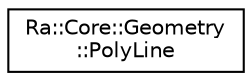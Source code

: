 digraph "Graphical Class Hierarchy"
{
 // INTERACTIVE_SVG=YES
 // LATEX_PDF_SIZE
  edge [fontname="Helvetica",fontsize="10",labelfontname="Helvetica",labelfontsize="10"];
  node [fontname="Helvetica",fontsize="10",shape=record];
  rankdir="LR";
  Node0 [label="Ra::Core::Geometry\l::PolyLine",height=0.2,width=0.4,color="black", fillcolor="white", style="filled",URL="$classRa_1_1Core_1_1Geometry_1_1PolyLine.html",tooltip=" "];
}
